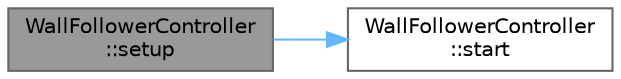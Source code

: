 digraph "WallFollowerController::setup"
{
 // LATEX_PDF_SIZE
  bgcolor="transparent";
  edge [fontname=Helvetica,fontsize=10,labelfontname=Helvetica,labelfontsize=10];
  node [fontname=Helvetica,fontsize=10,shape=box,height=0.2,width=0.4];
  rankdir="LR";
  Node1 [id="Node000001",label="WallFollowerController\l::setup",height=0.2,width=0.4,color="gray40", fillcolor="grey60", style="filled", fontcolor="black",tooltip=" "];
  Node1 -> Node2 [id="edge1_Node000001_Node000002",color="steelblue1",style="solid",tooltip=" "];
  Node2 [id="Node000002",label="WallFollowerController\l::start",height=0.2,width=0.4,color="grey40", fillcolor="white", style="filled",URL="$class_wall_follower_controller.html#a60ae297e35e5ac80f8ecfd5f3a91f64f",tooltip=" "];
}
